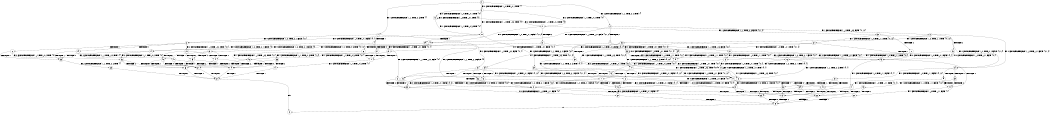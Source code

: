 digraph BCG {
size = "7, 10.5";
center = TRUE;
node [shape = circle];
0 [peripheries = 2];
0 -> 1 [label = "EX !1 !ATOMIC_EXCH_BRANCH (1, +1, TRUE, +0, 3, TRUE) !{}"];
0 -> 2 [label = "EX !2 !ATOMIC_EXCH_BRANCH (1, +1, TRUE, +0, 2, TRUE) !{}"];
0 -> 3 [label = "EX !0 !ATOMIC_EXCH_BRANCH (1, +0, TRUE, +0, 1, TRUE) !{}"];
1 -> 4 [label = "TERMINATE !1"];
1 -> 5 [label = "EX !2 !ATOMIC_EXCH_BRANCH (1, +1, TRUE, +0, 2, FALSE) !{0, 1}"];
1 -> 6 [label = "EX !0 !ATOMIC_EXCH_BRANCH (1, +0, TRUE, +0, 1, FALSE) !{0, 1}"];
2 -> 7 [label = "TERMINATE !2"];
2 -> 8 [label = "EX !1 !ATOMIC_EXCH_BRANCH (1, +1, TRUE, +0, 3, FALSE) !{0, 1, 2}"];
2 -> 9 [label = "EX !0 !ATOMIC_EXCH_BRANCH (1, +0, TRUE, +0, 1, FALSE) !{0, 1, 2}"];
3 -> 10 [label = "EX !1 !ATOMIC_EXCH_BRANCH (1, +1, TRUE, +0, 3, TRUE) !{0}"];
3 -> 11 [label = "EX !2 !ATOMIC_EXCH_BRANCH (1, +1, TRUE, +0, 2, TRUE) !{0}"];
3 -> 12 [label = "EX !0 !ATOMIC_EXCH_BRANCH (1, +0, TRUE, +0, 1, TRUE) !{0}"];
4 -> 13 [label = "EX !2 !ATOMIC_EXCH_BRANCH (1, +1, TRUE, +0, 2, FALSE) !{0}"];
4 -> 14 [label = "EX !0 !ATOMIC_EXCH_BRANCH (1, +0, TRUE, +0, 1, FALSE) !{0}"];
5 -> 15 [label = "TERMINATE !1"];
5 -> 16 [label = "TERMINATE !2"];
5 -> 17 [label = "EX !0 !ATOMIC_EXCH_BRANCH (1, +0, TRUE, +0, 1, FALSE) !{0, 1, 2}"];
6 -> 18 [label = "TERMINATE !1"];
6 -> 19 [label = "TERMINATE !0"];
6 -> 20 [label = "EX !2 !ATOMIC_EXCH_BRANCH (1, +1, TRUE, +0, 2, TRUE) !{0, 1}"];
7 -> 21 [label = "EX !1 !ATOMIC_EXCH_BRANCH (1, +1, TRUE, +0, 3, FALSE) !{0, 1}"];
7 -> 22 [label = "EX !0 !ATOMIC_EXCH_BRANCH (1, +0, TRUE, +0, 1, FALSE) !{0, 1}"];
8 -> 23 [label = "TERMINATE !2"];
8 -> 24 [label = "EX !0 !ATOMIC_EXCH_BRANCH (1, +0, TRUE, +0, 1, FALSE) !{0, 1, 2}"];
8 -> 25 [label = "EX !1 !ATOMIC_EXCH_BRANCH (1, +0, TRUE, +1, 1, TRUE) !{0, 1, 2}"];
9 -> 26 [label = "TERMINATE !2"];
9 -> 27 [label = "TERMINATE !0"];
9 -> 28 [label = "EX !1 !ATOMIC_EXCH_BRANCH (1, +1, TRUE, +0, 3, TRUE) !{0, 1, 2}"];
10 -> 29 [label = "TERMINATE !1"];
10 -> 30 [label = "EX !2 !ATOMIC_EXCH_BRANCH (1, +1, TRUE, +0, 2, FALSE) !{0, 1}"];
10 -> 6 [label = "EX !0 !ATOMIC_EXCH_BRANCH (1, +0, TRUE, +0, 1, FALSE) !{0, 1}"];
11 -> 31 [label = "TERMINATE !2"];
11 -> 32 [label = "EX !1 !ATOMIC_EXCH_BRANCH (1, +1, TRUE, +0, 3, FALSE) !{0, 1, 2}"];
11 -> 9 [label = "EX !0 !ATOMIC_EXCH_BRANCH (1, +0, TRUE, +0, 1, FALSE) !{0, 1, 2}"];
12 -> 10 [label = "EX !1 !ATOMIC_EXCH_BRANCH (1, +1, TRUE, +0, 3, TRUE) !{0}"];
12 -> 11 [label = "EX !2 !ATOMIC_EXCH_BRANCH (1, +1, TRUE, +0, 2, TRUE) !{0}"];
12 -> 12 [label = "EX !0 !ATOMIC_EXCH_BRANCH (1, +0, TRUE, +0, 1, TRUE) !{0}"];
13 -> 33 [label = "TERMINATE !2"];
13 -> 34 [label = "EX !0 !ATOMIC_EXCH_BRANCH (1, +0, TRUE, +0, 1, FALSE) !{0, 2}"];
14 -> 35 [label = "TERMINATE !0"];
14 -> 36 [label = "EX !2 !ATOMIC_EXCH_BRANCH (1, +1, TRUE, +0, 2, TRUE) !{0}"];
15 -> 33 [label = "TERMINATE !2"];
15 -> 34 [label = "EX !0 !ATOMIC_EXCH_BRANCH (1, +0, TRUE, +0, 1, FALSE) !{0, 2}"];
16 -> 33 [label = "TERMINATE !1"];
16 -> 37 [label = "EX !0 !ATOMIC_EXCH_BRANCH (1, +0, TRUE, +0, 1, FALSE) !{0, 1}"];
17 -> 38 [label = "TERMINATE !1"];
17 -> 39 [label = "TERMINATE !2"];
17 -> 40 [label = "TERMINATE !0"];
18 -> 35 [label = "TERMINATE !0"];
18 -> 36 [label = "EX !2 !ATOMIC_EXCH_BRANCH (1, +1, TRUE, +0, 2, TRUE) !{0}"];
19 -> 35 [label = "TERMINATE !1"];
19 -> 41 [label = "EX !2 !ATOMIC_EXCH_BRANCH (1, +1, TRUE, +0, 2, TRUE) !{1}"];
20 -> 42 [label = "TERMINATE !1"];
20 -> 43 [label = "TERMINATE !2"];
20 -> 44 [label = "TERMINATE !0"];
21 -> 45 [label = "EX !0 !ATOMIC_EXCH_BRANCH (1, +0, TRUE, +0, 1, FALSE) !{0, 1}"];
21 -> 46 [label = "EX !1 !ATOMIC_EXCH_BRANCH (1, +0, TRUE, +1, 1, TRUE) !{0, 1}"];
22 -> 47 [label = "TERMINATE !0"];
22 -> 48 [label = "EX !1 !ATOMIC_EXCH_BRANCH (1, +1, TRUE, +0, 3, TRUE) !{0, 1}"];
23 -> 45 [label = "EX !0 !ATOMIC_EXCH_BRANCH (1, +0, TRUE, +0, 1, FALSE) !{0, 1}"];
23 -> 46 [label = "EX !1 !ATOMIC_EXCH_BRANCH (1, +0, TRUE, +1, 1, TRUE) !{0, 1}"];
24 -> 49 [label = "TERMINATE !2"];
24 -> 50 [label = "TERMINATE !0"];
24 -> 51 [label = "EX !1 !ATOMIC_EXCH_BRANCH (1, +0, TRUE, +1, 1, FALSE) !{0, 1, 2}"];
25 -> 52 [label = "TERMINATE !2"];
25 -> 53 [label = "EX !0 !ATOMIC_EXCH_BRANCH (1, +0, TRUE, +0, 1, TRUE) !{0, 1, 2}"];
25 -> 54 [label = "EX !1 !ATOMIC_EXCH_BRANCH (1, +1, TRUE, +0, 3, TRUE) !{0, 1, 2}"];
26 -> 47 [label = "TERMINATE !0"];
26 -> 48 [label = "EX !1 !ATOMIC_EXCH_BRANCH (1, +1, TRUE, +0, 3, TRUE) !{0, 1}"];
27 -> 47 [label = "TERMINATE !2"];
27 -> 55 [label = "EX !1 !ATOMIC_EXCH_BRANCH (1, +1, TRUE, +0, 3, TRUE) !{1, 2}"];
28 -> 42 [label = "TERMINATE !1"];
28 -> 43 [label = "TERMINATE !2"];
28 -> 44 [label = "TERMINATE !0"];
29 -> 56 [label = "EX !2 !ATOMIC_EXCH_BRANCH (1, +1, TRUE, +0, 2, FALSE) !{0}"];
29 -> 14 [label = "EX !0 !ATOMIC_EXCH_BRANCH (1, +0, TRUE, +0, 1, FALSE) !{0}"];
30 -> 57 [label = "TERMINATE !1"];
30 -> 58 [label = "TERMINATE !2"];
30 -> 17 [label = "EX !0 !ATOMIC_EXCH_BRANCH (1, +0, TRUE, +0, 1, FALSE) !{0, 1, 2}"];
31 -> 59 [label = "EX !1 !ATOMIC_EXCH_BRANCH (1, +1, TRUE, +0, 3, FALSE) !{0, 1}"];
31 -> 22 [label = "EX !0 !ATOMIC_EXCH_BRANCH (1, +0, TRUE, +0, 1, FALSE) !{0, 1}"];
32 -> 60 [label = "TERMINATE !2"];
32 -> 61 [label = "EX !1 !ATOMIC_EXCH_BRANCH (1, +0, TRUE, +1, 1, TRUE) !{0, 1, 2}"];
32 -> 24 [label = "EX !0 !ATOMIC_EXCH_BRANCH (1, +0, TRUE, +0, 1, FALSE) !{0, 1, 2}"];
33 -> 62 [label = "EX !0 !ATOMIC_EXCH_BRANCH (1, +0, TRUE, +0, 1, FALSE) !{0}"];
34 -> 63 [label = "TERMINATE !2"];
34 -> 64 [label = "TERMINATE !0"];
35 -> 65 [label = "EX !2 !ATOMIC_EXCH_BRANCH (1, +1, TRUE, +0, 2, TRUE) !{}"];
36 -> 66 [label = "TERMINATE !2"];
36 -> 67 [label = "TERMINATE !0"];
37 -> 63 [label = "TERMINATE !1"];
37 -> 68 [label = "TERMINATE !0"];
38 -> 63 [label = "TERMINATE !2"];
38 -> 64 [label = "TERMINATE !0"];
39 -> 63 [label = "TERMINATE !1"];
39 -> 68 [label = "TERMINATE !0"];
40 -> 64 [label = "TERMINATE !1"];
40 -> 68 [label = "TERMINATE !2"];
41 -> 67 [label = "TERMINATE !1"];
41 -> 69 [label = "TERMINATE !2"];
42 -> 66 [label = "TERMINATE !2"];
42 -> 67 [label = "TERMINATE !0"];
43 -> 66 [label = "TERMINATE !1"];
43 -> 69 [label = "TERMINATE !0"];
44 -> 67 [label = "TERMINATE !1"];
44 -> 69 [label = "TERMINATE !2"];
45 -> 70 [label = "TERMINATE !0"];
45 -> 71 [label = "EX !1 !ATOMIC_EXCH_BRANCH (1, +0, TRUE, +1, 1, FALSE) !{0, 1}"];
46 -> 72 [label = "EX !0 !ATOMIC_EXCH_BRANCH (1, +0, TRUE, +0, 1, TRUE) !{0, 1}"];
46 -> 73 [label = "EX !1 !ATOMIC_EXCH_BRANCH (1, +1, TRUE, +0, 3, TRUE) !{0, 1}"];
47 -> 74 [label = "EX !1 !ATOMIC_EXCH_BRANCH (1, +1, TRUE, +0, 3, TRUE) !{1}"];
48 -> 66 [label = "TERMINATE !1"];
48 -> 69 [label = "TERMINATE !0"];
49 -> 70 [label = "TERMINATE !0"];
49 -> 71 [label = "EX !1 !ATOMIC_EXCH_BRANCH (1, +0, TRUE, +1, 1, FALSE) !{0, 1}"];
50 -> 70 [label = "TERMINATE !2"];
50 -> 75 [label = "EX !1 !ATOMIC_EXCH_BRANCH (1, +0, TRUE, +1, 1, FALSE) !{1, 2}"];
51 -> 38 [label = "TERMINATE !1"];
51 -> 39 [label = "TERMINATE !2"];
51 -> 40 [label = "TERMINATE !0"];
52 -> 72 [label = "EX !0 !ATOMIC_EXCH_BRANCH (1, +0, TRUE, +0, 1, TRUE) !{0, 1}"];
52 -> 73 [label = "EX !1 !ATOMIC_EXCH_BRANCH (1, +1, TRUE, +0, 3, TRUE) !{0, 1}"];
53 -> 76 [label = "TERMINATE !2"];
53 -> 77 [label = "EX !1 !ATOMIC_EXCH_BRANCH (1, +1, TRUE, +0, 3, TRUE) !{0, 1, 2}"];
53 -> 53 [label = "EX !0 !ATOMIC_EXCH_BRANCH (1, +0, TRUE, +0, 1, TRUE) !{0, 1, 2}"];
54 -> 15 [label = "TERMINATE !1"];
54 -> 16 [label = "TERMINATE !2"];
54 -> 17 [label = "EX !0 !ATOMIC_EXCH_BRANCH (1, +0, TRUE, +0, 1, FALSE) !{0, 1, 2}"];
55 -> 67 [label = "TERMINATE !1"];
55 -> 69 [label = "TERMINATE !2"];
56 -> 78 [label = "TERMINATE !2"];
56 -> 34 [label = "EX !0 !ATOMIC_EXCH_BRANCH (1, +0, TRUE, +0, 1, FALSE) !{0, 2}"];
57 -> 78 [label = "TERMINATE !2"];
57 -> 34 [label = "EX !0 !ATOMIC_EXCH_BRANCH (1, +0, TRUE, +0, 1, FALSE) !{0, 2}"];
58 -> 78 [label = "TERMINATE !1"];
58 -> 37 [label = "EX !0 !ATOMIC_EXCH_BRANCH (1, +0, TRUE, +0, 1, FALSE) !{0, 1}"];
59 -> 79 [label = "EX !1 !ATOMIC_EXCH_BRANCH (1, +0, TRUE, +1, 1, TRUE) !{0, 1}"];
59 -> 45 [label = "EX !0 !ATOMIC_EXCH_BRANCH (1, +0, TRUE, +0, 1, FALSE) !{0, 1}"];
60 -> 79 [label = "EX !1 !ATOMIC_EXCH_BRANCH (1, +0, TRUE, +1, 1, TRUE) !{0, 1}"];
60 -> 45 [label = "EX !0 !ATOMIC_EXCH_BRANCH (1, +0, TRUE, +0, 1, FALSE) !{0, 1}"];
61 -> 76 [label = "TERMINATE !2"];
61 -> 77 [label = "EX !1 !ATOMIC_EXCH_BRANCH (1, +1, TRUE, +0, 3, TRUE) !{0, 1, 2}"];
61 -> 53 [label = "EX !0 !ATOMIC_EXCH_BRANCH (1, +0, TRUE, +0, 1, TRUE) !{0, 1, 2}"];
62 -> 80 [label = "TERMINATE !0"];
63 -> 80 [label = "TERMINATE !0"];
64 -> 80 [label = "TERMINATE !2"];
65 -> 81 [label = "TERMINATE !2"];
66 -> 81 [label = "TERMINATE !0"];
67 -> 81 [label = "TERMINATE !2"];
68 -> 80 [label = "TERMINATE !1"];
69 -> 81 [label = "TERMINATE !1"];
70 -> 82 [label = "EX !1 !ATOMIC_EXCH_BRANCH (1, +0, TRUE, +1, 1, FALSE) !{1}"];
71 -> 63 [label = "TERMINATE !1"];
71 -> 68 [label = "TERMINATE !0"];
72 -> 83 [label = "EX !1 !ATOMIC_EXCH_BRANCH (1, +1, TRUE, +0, 3, TRUE) !{0, 1}"];
72 -> 72 [label = "EX !0 !ATOMIC_EXCH_BRANCH (1, +0, TRUE, +0, 1, TRUE) !{0, 1}"];
73 -> 33 [label = "TERMINATE !1"];
73 -> 37 [label = "EX !0 !ATOMIC_EXCH_BRANCH (1, +0, TRUE, +0, 1, FALSE) !{0, 1}"];
74 -> 81 [label = "TERMINATE !1"];
75 -> 64 [label = "TERMINATE !1"];
75 -> 68 [label = "TERMINATE !2"];
76 -> 83 [label = "EX !1 !ATOMIC_EXCH_BRANCH (1, +1, TRUE, +0, 3, TRUE) !{0, 1}"];
76 -> 72 [label = "EX !0 !ATOMIC_EXCH_BRANCH (1, +0, TRUE, +0, 1, TRUE) !{0, 1}"];
77 -> 57 [label = "TERMINATE !1"];
77 -> 58 [label = "TERMINATE !2"];
77 -> 17 [label = "EX !0 !ATOMIC_EXCH_BRANCH (1, +0, TRUE, +0, 1, FALSE) !{0, 1, 2}"];
78 -> 62 [label = "EX !0 !ATOMIC_EXCH_BRANCH (1, +0, TRUE, +0, 1, FALSE) !{0}"];
79 -> 83 [label = "EX !1 !ATOMIC_EXCH_BRANCH (1, +1, TRUE, +0, 3, TRUE) !{0, 1}"];
79 -> 72 [label = "EX !0 !ATOMIC_EXCH_BRANCH (1, +0, TRUE, +0, 1, TRUE) !{0, 1}"];
80 -> 84 [label = "exit"];
81 -> 84 [label = "exit"];
82 -> 80 [label = "TERMINATE !1"];
83 -> 78 [label = "TERMINATE !1"];
83 -> 37 [label = "EX !0 !ATOMIC_EXCH_BRANCH (1, +0, TRUE, +0, 1, FALSE) !{0, 1}"];
}
